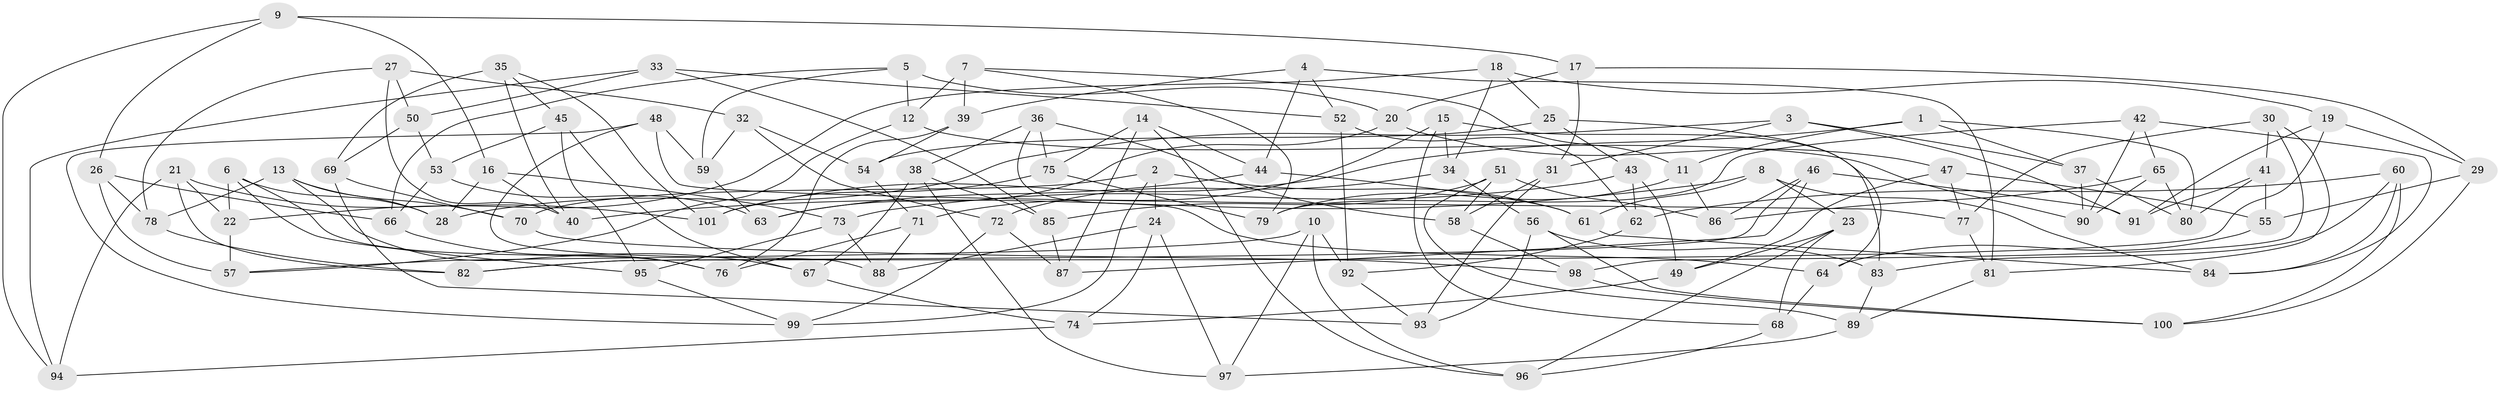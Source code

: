 // Generated by graph-tools (version 1.1) at 2025/37/03/09/25 02:37:47]
// undirected, 101 vertices, 202 edges
graph export_dot {
graph [start="1"]
  node [color=gray90,style=filled];
  1;
  2;
  3;
  4;
  5;
  6;
  7;
  8;
  9;
  10;
  11;
  12;
  13;
  14;
  15;
  16;
  17;
  18;
  19;
  20;
  21;
  22;
  23;
  24;
  25;
  26;
  27;
  28;
  29;
  30;
  31;
  32;
  33;
  34;
  35;
  36;
  37;
  38;
  39;
  40;
  41;
  42;
  43;
  44;
  45;
  46;
  47;
  48;
  49;
  50;
  51;
  52;
  53;
  54;
  55;
  56;
  57;
  58;
  59;
  60;
  61;
  62;
  63;
  64;
  65;
  66;
  67;
  68;
  69;
  70;
  71;
  72;
  73;
  74;
  75;
  76;
  77;
  78;
  79;
  80;
  81;
  82;
  83;
  84;
  85;
  86;
  87;
  88;
  89;
  90;
  91;
  92;
  93;
  94;
  95;
  96;
  97;
  98;
  99;
  100;
  101;
  1 -- 11;
  1 -- 37;
  1 -- 80;
  1 -- 101;
  2 -- 61;
  2 -- 24;
  2 -- 70;
  2 -- 99;
  3 -- 31;
  3 -- 37;
  3 -- 91;
  3 -- 28;
  4 -- 81;
  4 -- 39;
  4 -- 44;
  4 -- 52;
  5 -- 12;
  5 -- 66;
  5 -- 59;
  5 -- 20;
  6 -- 76;
  6 -- 22;
  6 -- 95;
  6 -- 28;
  7 -- 12;
  7 -- 79;
  7 -- 11;
  7 -- 39;
  8 -- 84;
  8 -- 40;
  8 -- 61;
  8 -- 23;
  9 -- 26;
  9 -- 94;
  9 -- 16;
  9 -- 17;
  10 -- 92;
  10 -- 96;
  10 -- 97;
  10 -- 57;
  11 -- 86;
  11 -- 79;
  12 -- 90;
  12 -- 57;
  13 -- 28;
  13 -- 76;
  13 -- 78;
  13 -- 70;
  14 -- 75;
  14 -- 96;
  14 -- 87;
  14 -- 44;
  15 -- 68;
  15 -- 34;
  15 -- 83;
  15 -- 71;
  16 -- 28;
  16 -- 40;
  16 -- 73;
  17 -- 29;
  17 -- 31;
  17 -- 20;
  18 -- 22;
  18 -- 19;
  18 -- 34;
  18 -- 25;
  19 -- 91;
  19 -- 29;
  19 -- 82;
  20 -- 63;
  20 -- 47;
  21 -- 101;
  21 -- 22;
  21 -- 82;
  21 -- 94;
  22 -- 57;
  23 -- 68;
  23 -- 96;
  23 -- 49;
  24 -- 74;
  24 -- 88;
  24 -- 97;
  25 -- 64;
  25 -- 43;
  25 -- 54;
  26 -- 57;
  26 -- 78;
  26 -- 66;
  27 -- 50;
  27 -- 78;
  27 -- 32;
  27 -- 40;
  29 -- 100;
  29 -- 55;
  30 -- 77;
  30 -- 81;
  30 -- 98;
  30 -- 41;
  31 -- 93;
  31 -- 58;
  32 -- 54;
  32 -- 59;
  32 -- 72;
  33 -- 50;
  33 -- 52;
  33 -- 94;
  33 -- 85;
  34 -- 56;
  34 -- 72;
  35 -- 45;
  35 -- 40;
  35 -- 101;
  35 -- 69;
  36 -- 64;
  36 -- 38;
  36 -- 75;
  36 -- 58;
  37 -- 80;
  37 -- 90;
  38 -- 67;
  38 -- 97;
  38 -- 85;
  39 -- 76;
  39 -- 54;
  41 -- 91;
  41 -- 80;
  41 -- 55;
  42 -- 79;
  42 -- 65;
  42 -- 90;
  42 -- 84;
  43 -- 49;
  43 -- 73;
  43 -- 62;
  44 -- 61;
  44 -- 63;
  45 -- 67;
  45 -- 95;
  45 -- 53;
  46 -- 87;
  46 -- 91;
  46 -- 82;
  46 -- 86;
  47 -- 55;
  47 -- 49;
  47 -- 77;
  48 -- 99;
  48 -- 77;
  48 -- 59;
  48 -- 88;
  49 -- 74;
  50 -- 53;
  50 -- 69;
  51 -- 58;
  51 -- 85;
  51 -- 86;
  51 -- 89;
  52 -- 62;
  52 -- 92;
  53 -- 66;
  53 -- 63;
  54 -- 71;
  55 -- 64;
  56 -- 83;
  56 -- 93;
  56 -- 100;
  58 -- 98;
  59 -- 63;
  60 -- 100;
  60 -- 84;
  60 -- 62;
  60 -- 83;
  61 -- 84;
  62 -- 92;
  64 -- 68;
  65 -- 80;
  65 -- 86;
  65 -- 90;
  66 -- 67;
  67 -- 74;
  68 -- 96;
  69 -- 70;
  69 -- 93;
  70 -- 98;
  71 -- 88;
  71 -- 76;
  72 -- 99;
  72 -- 87;
  73 -- 95;
  73 -- 88;
  74 -- 94;
  75 -- 101;
  75 -- 79;
  77 -- 81;
  78 -- 82;
  81 -- 89;
  83 -- 89;
  85 -- 87;
  89 -- 97;
  92 -- 93;
  95 -- 99;
  98 -- 100;
}
